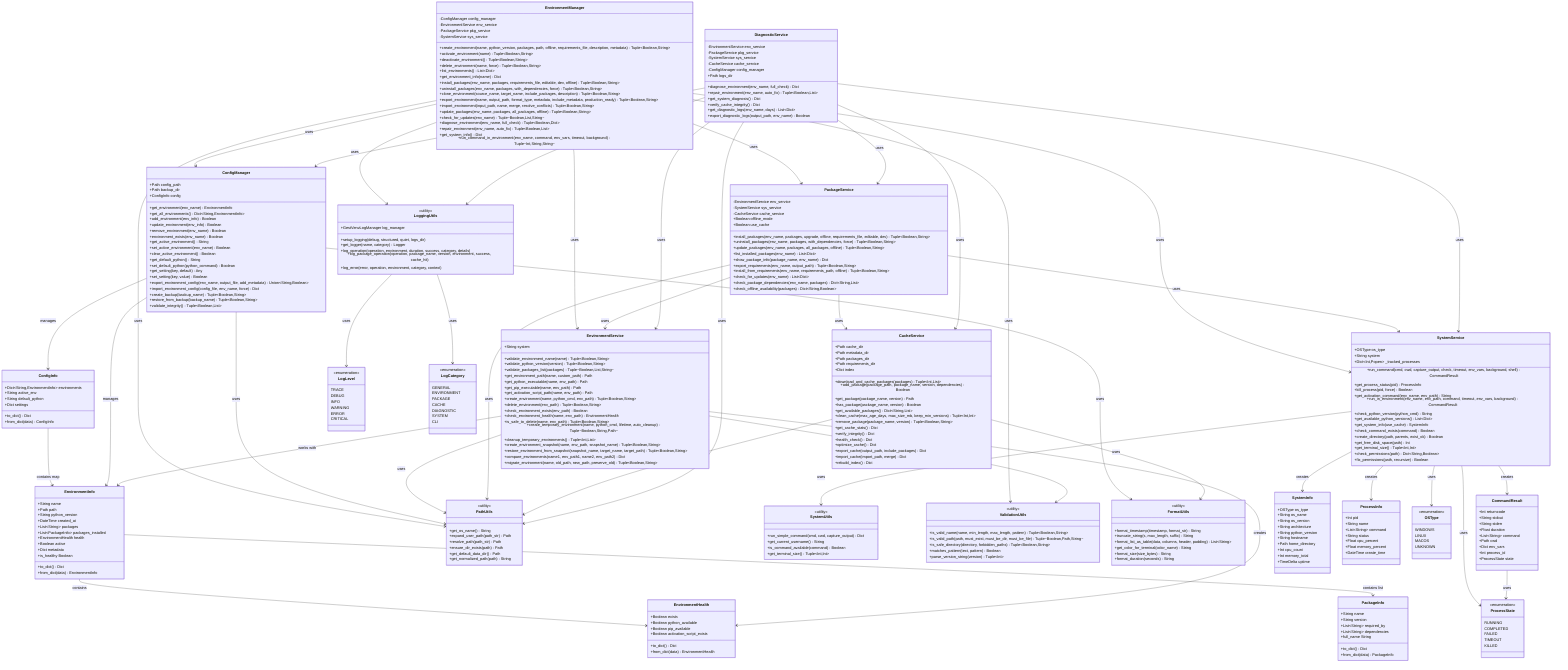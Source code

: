 classDiagram
    %% ========== CORE MODELS ==========
    class PackageInfo {
        +String name
        +String version
        +List~String~ required_by
        +List~String~ dependencies
        +to_dict() Dict
        +from_dict(data) PackageInfo
        +full_name String
    }

    class EnvironmentHealth {
        +Boolean exists
        +Boolean python_available
        +Boolean pip_available
        +Boolean activation_script_exists
        +to_dict() Dict
        +from_dict(data) EnvironmentHealth
    }

    class EnvironmentInfo {
        +String name
        +Path path
        +String python_version
        +DateTime created_at
        +List~String~ packages
        +List~PackageInfo~ packages_installed
        +EnvironmentHealth health
        +Boolean active
        +Dict metadata
        +to_dict() Dict
        +from_dict(data) EnvironmentInfo
        +is_healthy Boolean
    }

    class ConfigInfo {
        +Dict~String,EnvironmentInfo~ environments
        +String active_env
        +String default_python
        +Dict settings
        +to_dict() Dict
        +from_dict(data) ConfigInfo
    }

    %% ========== CORE MANAGERS ==========
    class EnvironmentManager {
        -ConfigManager config_manager
        -EnvironmentService env_service
        -PackageService pkg_service
        -SystemService sys_service
        +create_environment(name, python_version, packages, path, offline, requirements_file, description, metadata) Tuple~Boolean,String~
        +activate_environment(name) Tuple~Boolean,String~
        +deactivate_environment() Tuple~Boolean,String~
        +delete_environment(name, force) Tuple~Boolean,String~
        +list_environments() List~Dict~
        +get_environment_info(name) Dict
        +install_packages(env_name, packages, requirements_file, editable, dev, offline) Tuple~Boolean,String~
        +uninstall_packages(env_name, packages, with_dependencies, force) Tuple~Boolean,String~
        +clone_environment(source_name, target_name, include_packages, description) Tuple~Boolean,String~
        +export_environment(name, output_path, format_type, metadata, include_metadata, production_ready) Tuple~Boolean,String~
        +import_environment(input_path, name, merge, resolve_conflicts) Tuple~Boolean,String~
        +update_packages(env_name, packages, all_packages, offline) Tuple~Boolean,String~
        +check_for_updates(env_name) Tuple~Boolean,List,String~
        +diagnose_environment(env_name, full_check) Tuple~Boolean,Dict~
        +repair_environment(env_name, auto_fix) Tuple~Boolean,List~
        +get_system_info() Dict
        +run_command_in_environment(env_name, command, env_vars, timeout, background) Tuple~Int,String,String~
    }

    class ConfigManager {
        +Path config_path
        +Path backup_dir
        +ConfigInfo config
        +get_environment(env_name) EnvironmentInfo
        +get_all_environments() Dict~String,EnvironmentInfo~
        +add_environment(env_info) Boolean
        +update_environment(env_info) Boolean
        +remove_environment(env_name) Boolean
        +environment_exists(env_name) Boolean
        +get_active_environment() String
        +set_active_environment(env_name) Boolean
        +clear_active_environment() Boolean
        +get_default_python() String
        +set_default_python(python_command) Boolean
        +get_setting(key, default) Any
        +set_setting(key, value) Boolean
        +export_environment_config(env_name, output_file, add_metadata) Union~String,Boolean~
        +import_environment_config(config_file, env_name, force) Dict
        +create_backup(backup_name) Tuple~Boolean,String~
        +restore_from_backup(backup_name) Tuple~Boolean,String~
        +validate_integrity() Tuple~Boolean,List~
    }

    %% ========== SERVICES ==========
    class EnvironmentService {
        +String system
        +validate_environment_name(name) Tuple~Boolean,String~
        +validate_python_version(version) Tuple~Boolean,String~
        +validate_packages_list(packages) Tuple~Boolean,List,String~
        +get_environment_path(name, custom_path) Path
        +get_python_executable(name, env_path) Path
        +get_pip_executable(name, env_path) Path
        +get_activation_script_path(name, env_path) Path
        +create_environment(name, python_cmd, env_path) Tuple~Boolean,String~
        +delete_environment(env_path) Tuple~Boolean,String~
        +check_environment_exists(env_path) Boolean
        +check_environment_health(name, env_path) EnvironmentHealth
        +is_safe_to_delete(name, env_path) Tuple~Boolean,String~
        +create_temporary_environment(name, python_cmd, lifetime, auto_cleanup) Tuple~Boolean,String,Path~
        +cleanup_temporary_environments() Tuple~Int,List~
        +create_environment_snapshot(name, env_path, snapshot_name) Tuple~Boolean,String~
        +restore_environment_from_snapshot(snapshot_name, target_name, target_path) Tuple~Boolean,String~
        +compare_environments(name1, env_path1, name2, env_path2) Dict
        +migrate_environment(name, old_path, new_path, preserve_old) Tuple~Boolean,String~
    }

    class PackageService {
        -EnvironmentService env_service
        -SystemService sys_service
        -CacheService cache_service
        +Boolean offline_mode
        +Boolean use_cache
        +install_packages(env_name, packages, upgrade, offline, requirements_file, editable, dev) Tuple~Boolean,String~
        +uninstall_packages(env_name, packages, with_dependencies, force) Tuple~Boolean,String~
        +update_packages(env_name, packages, all_packages, offline) Tuple~Boolean,String~
        +list_installed_packages(env_name) List~Dict~
        +show_package_info(package_name, env_name) Dict
        +export_requirements(env_name, output_path) Tuple~Boolean,String~
        +install_from_requirements(env_name, requirements_path, offline) Tuple~Boolean,String~
        +check_for_updates(env_name) List~Dict~
        +check_package_dependencies(env_name, packages) Dict~String,List~
        +check_offline_availability(packages) Dict~String,Boolean~
    }

    class SystemService {
        +OSType os_type
        +String system
        +Dict~Int,Popen~ _tracked_processes
        +run_command(cmd, cwd, capture_output, check, timeout, env_vars, background, shell) CommandResult
        +get_process_status(pid) ProcessInfo
        +kill_process(pid, force) Boolean
        +get_activation_command(env_name, env_path) String
        +run_in_environment(env_name, env_path, command, timeout, env_vars, background) CommandResult
        +check_python_version(python_cmd) String
        +get_available_python_versions() List~Dict~
        +get_system_info(use_cache) SystemInfo
        +check_command_exists(command) Boolean
        +create_directory(path, parents, exist_ok) Boolean
        +get_free_disk_space(path) Int
        +get_terminal_size() Tuple~Int,Int~
        +check_permissions(path) Dict~String,Boolean~
        +fix_permissions(path, recursive) Boolean
    }

    class CacheService {
        +Path cache_dir
        +Path metadata_dir
        +Path packages_dir
        +Path requirements_dir
        +Dict index
        +download_and_cache_packages(packages) Tuple~Int,List~
        +add_package(package_path, package_name, version, dependencies) Boolean
        +get_package(package_name, version) Path
        +has_package(package_name, version) Boolean
        +get_available_packages() Dict~String,List~
        +clean_cache(max_age_days, max_size_mb, keep_min_versions) Tuple~Int,Int~
        +remove_package(package_name, version) Tuple~Boolean,String~
        +get_cache_stats() Dict
        +verify_integrity() Dict
        +health_check() Dict
        +optimize_cache() Dict
        +export_cache(output_path, include_packages) Dict
        +import_cache(import_path, merge) Dict
        +rebuild_index() Dict
    }

    class DiagnosticService {
        -EnvironmentService env_service
        -PackageService pkg_service
        -SystemService sys_service
        -CacheService cache_service
        -ConfigManager config_manager
        +Path logs_dir
        +diagnose_environment(env_name, full_check) Dict
        +repair_environment(env_name, auto_fix) Tuple~Boolean,List~
        +get_system_diagnosis() Dict
        +verify_cache_integrity() Dict
        +get_diagnostic_logs(env_name, days) List~Dict~
        +export_diagnostic_logs(output_path, env_name) Boolean
    }

    %% ========== UTILITY CLASSES ==========
    class LoggingUtils {
        <<utility>>
        +GestVenvLogManager log_manager
        +setup_logging(debug, structured, quiet, logs_dir)
        +get_logger(name, category) Logger
        +log_operation(operation, environment, duration, success, category, details)
        +log_package_operation(operation, package_name, version, environment, success, cache_hit)
        +log_error(error, operation, environment, category, context)
    }

    class PathUtils {
        <<utility>>
        +get_os_name() String
        +expand_user_path(path_str) Path
        +resolve_path(path_str) Path
        +ensure_dir_exists(path) Path
        +get_default_data_dir() Path
        +get_normalized_path(path) String
    }

    class SystemUtils {
        <<utility>>
        +run_simple_command(cmd, cwd, capture_output) Dict
        +get_current_username() String
        +is_command_available(command) Boolean
        +get_terminal_size() Tuple~Int,Int~
    }

    class ValidationUtils {
        <<utility>>
        +is_valid_name(name, min_length, max_length, pattern) Tuple~Boolean,String~
        +is_valid_path(path, must_exist, must_be_dir, must_be_file) Tuple~Boolean,Path,String~
        +is_safe_directory(directory, forbidden_paths) Tuple~Boolean,String~
        +matches_pattern(text, pattern) Boolean
        +parse_version_string(version) Tuple~Int~
    }

    class FormatUtils {
        <<utility>>
        +format_timestamp(timestamp, format_str) String
        +truncate_string(s, max_length, suffix) String
        +format_list_as_table(data, columns, header, padding) List~String~
        +get_color_for_terminal(color_name) String
        +format_size(size_bytes) String
        +format_duration(seconds) String
    }

    %% ========== DATA CLASSES ==========
    class CommandResult {
        +Int returncode
        +String stdout
        +String stderr
        +Float duration
        +List~String~ command
        +Path cwd
        +Dict env_vars
        +Int process_id
        +ProcessState state
    }

    class SystemInfo {
        +OSType os_type
        +String os_name
        +String os_version
        +String architecture
        +String python_version
        +String hostname
        +Path home_directory
        +Int cpu_count
        +Int memory_total
        +TimeDelta uptime
    }

    class ProcessInfo {
        +Int pid
        +String name
        +List~String~ command
        +String status
        +Float cpu_percent
        +Float memory_percent
        +DateTime create_time
    }

    %% ========== ENUMS ==========
    class OSType {
        <<enumeration>>
        WINDOWS
        LINUX
        MACOS
        UNKNOWN
    }

    class ProcessState {
        <<enumeration>>
        RUNNING
        COMPLETED
        FAILED
        TIMEOUT
        KILLED
    }

    class LogLevel {
        <<enumeration>>
        TRACE
        DEBUG
        INFO
        WARNING
        ERROR
        CRITICAL
    }

    class LogCategory {
        <<enumeration>>
        GENERAL
        ENVIRONMENT
        PACKAGE
        CACHE
        DIAGNOSTIC
        SYSTEM
        CLI
    }

    %% ========== RELATIONSHIPS ==========
    
    %% Core Models Relationships
    EnvironmentInfo --> EnvironmentHealth : contains
    EnvironmentInfo --> PackageInfo : contains list
    ConfigInfo --> EnvironmentInfo : contains map

    %% Core Managers Relationships
    EnvironmentManager --> ConfigManager : uses
    EnvironmentManager --> EnvironmentService : uses
    EnvironmentManager --> PackageService : uses
    EnvironmentManager --> SystemService : uses
    ConfigManager --> EnvironmentInfo : manages
    ConfigManager --> ConfigInfo : manages

    %% Services Relationships
    PackageService --> EnvironmentService : uses
    PackageService --> SystemService : uses
    PackageService --> CacheService : uses
    DiagnosticService --> EnvironmentService : uses
    DiagnosticService --> PackageService : uses
    DiagnosticService --> SystemService : uses
    DiagnosticService --> CacheService : uses
    DiagnosticService --> ConfigManager : uses

    %% Service to Model Relationships
    EnvironmentService --> EnvironmentHealth : creates
    EnvironmentService --> EnvironmentInfo : works with
    SystemService --> CommandResult : creates
    SystemService --> SystemInfo : creates
    SystemService --> ProcessInfo : creates

    %% Enum Relationships
    SystemService --> OSType : uses
    SystemService --> ProcessState : uses
    CommandResult --> ProcessState : uses
    LoggingUtils --> LogLevel : uses
    LoggingUtils --> LogCategory : uses

    %% Utility Dependencies
    EnvironmentManager --> PathUtils : uses
    EnvironmentManager --> ValidationUtils : uses
    EnvironmentManager --> LoggingUtils : uses
    ConfigManager --> PathUtils : uses
    ConfigManager --> FormatUtils : uses
    EnvironmentService --> PathUtils : uses
    EnvironmentService --> ValidationUtils : uses
    PackageService --> PathUtils : uses
    SystemService --> SystemUtils : uses
    CacheService --> PathUtils : uses
    CacheService --> FormatUtils : uses
    DiagnosticService --> PathUtils : uses
    DiagnosticService --> LoggingUtils : uses